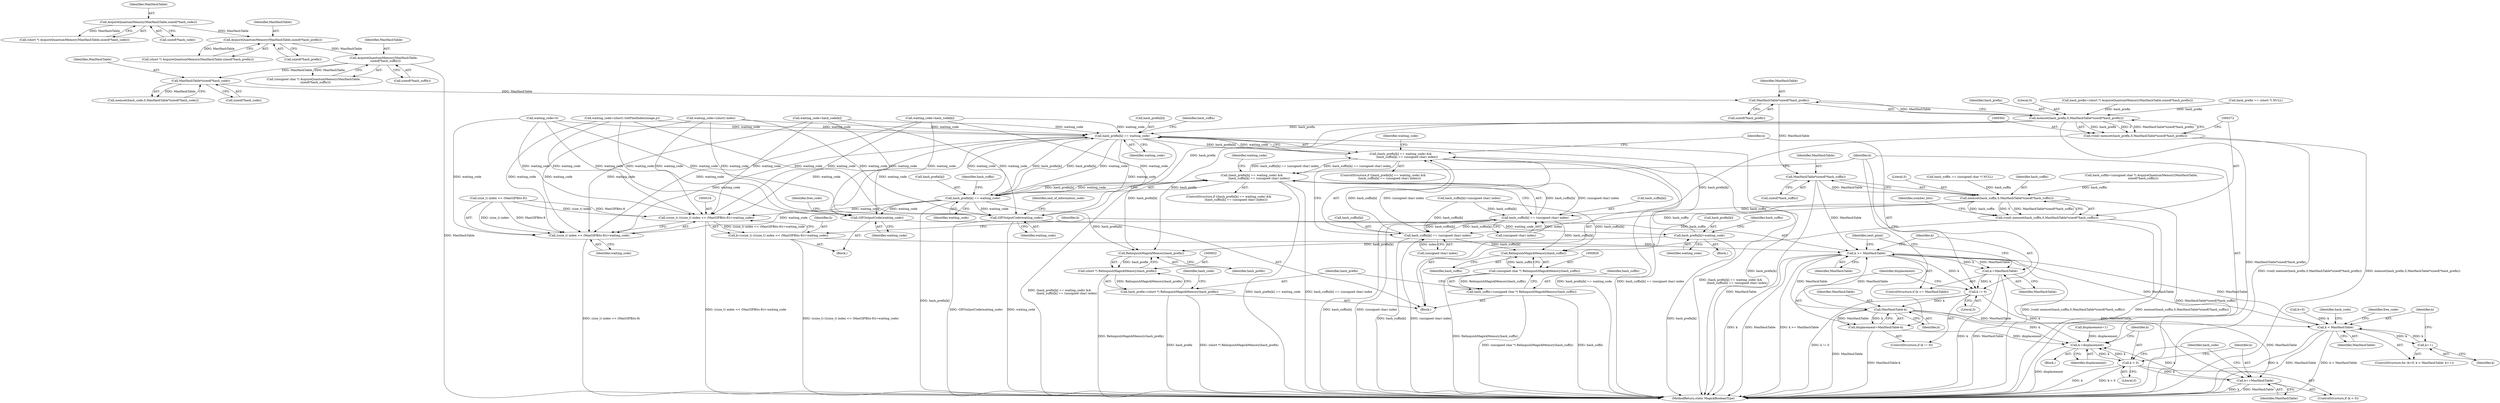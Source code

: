 digraph "0_ImageMagick6_61135001a625364e29bdce83832f043eebde7b5a_0@API" {
"1000366" [label="(Call,MaxHashTable*sizeof(*hash_prefix))"];
"1000356" [label="(Call,MaxHashTable*sizeof(*hash_code))"];
"1000261" [label="(Call,AcquireQuantumMemory(MaxHashTable,\n    sizeof(*hash_suffix)))"];
"1000252" [label="(Call,AcquireQuantumMemory(MaxHashTable,sizeof(*hash_prefix)))"];
"1000243" [label="(Call,AcquireQuantumMemory(MaxHashTable,sizeof(*hash_code)))"];
"1000363" [label="(Call,memset(hash_prefix,0,MaxHashTable*sizeof(*hash_prefix)))"];
"1000361" [label="(Call,(void) memset(hash_prefix,0,MaxHashTable*sizeof(*hash_prefix)))"];
"1000548" [label="(Call,hash_prefix[k] == waiting_code)"];
"1000515" [label="(Call,(ssize_t) (((size_t) index << (MaxGIFBits-8))+waiting_code))"];
"1000513" [label="(Call,k=(ssize_t) (((size_t) index << (MaxGIFBits-8))+waiting_code))"];
"1000527" [label="(Call,k >= MaxHashTable)"];
"1000530" [label="(Call,k-=MaxHashTable)"];
"1000568" [label="(Call,k != 0)"];
"1000573" [label="(Call,MaxHashTable-k)"];
"1000571" [label="(Call,displacement=MaxHashTable-k)"];
"1000578" [label="(Call,k-=displacement)"];
"1000582" [label="(Call,k < 0)"];
"1000585" [label="(Call,k+=MaxHashTable)"];
"1000657" [label="(Call,k < MaxHashTable)"];
"1000660" [label="(Call,k++)"];
"1000517" [label="(Call,((size_t) index << (MaxGIFBits-8))+waiting_code)"];
"1000547" [label="(Call,(hash_prefix[k] == waiting_code) &&\n              (hash_suffix[k] == (unsigned char) index))"];
"1000596" [label="(Call,(hash_prefix[k] == waiting_code) &&\n                (hash_suffix[k] == (unsigned char) index))"];
"1000597" [label="(Call,hash_prefix[k] == waiting_code)"];
"1000624" [label="(Call,GIFOutputCode(waiting_code))"];
"1000639" [label="(Call,hash_prefix[k]=waiting_code)"];
"1000833" [label="(Call,RelinquishMagickMemory(hash_prefix))"];
"1000831" [label="(Call,(short *) RelinquishMagickMemory(hash_prefix))"];
"1000829" [label="(Call,hash_prefix=(short *) RelinquishMagickMemory(hash_prefix))"];
"1000765" [label="(Call,GIFOutputCode(waiting_code))"];
"1000376" [label="(Call,MaxHashTable*sizeof(*hash_suffix))"];
"1000373" [label="(Call,memset(hash_suffix,0,MaxHashTable*sizeof(*hash_suffix)))"];
"1000371" [label="(Call,(void) memset(hash_suffix,0,MaxHashTable*sizeof(*hash_suffix)))"];
"1000553" [label="(Call,hash_suffix[k] == (unsigned char) index)"];
"1000602" [label="(Call,hash_suffix[k] == (unsigned char) index)"];
"1000827" [label="(Call,RelinquishMagickMemory(hash_suffix))"];
"1000825" [label="(Call,(unsigned char *) RelinquishMagickMemory(hash_suffix))"];
"1000823" [label="(Call,hash_suffix=(unsigned char *) RelinquishMagickMemory(hash_suffix))"];
"1000624" [label="(Call,GIFOutputCode(waiting_code))"];
"1000668" [label="(Identifier,free_code)"];
"1000244" [label="(Identifier,MaxHashTable)"];
"1000640" [label="(Call,hash_prefix[k])"];
"1000363" [label="(Call,memset(hash_prefix,0,MaxHashTable*sizeof(*hash_prefix)))"];
"1000570" [label="(Literal,0)"];
"1000549" [label="(Call,hash_prefix[k])"];
"1000572" [label="(Identifier,displacement)"];
"1000497" [label="(Block,)"];
"1000591" [label="(Identifier,hash_code)"];
"1000571" [label="(Call,displacement=MaxHashTable-k)"];
"1000257" [label="(Call,hash_suffix=(unsigned char *) AcquireQuantumMemory(MaxHashTable,\n    sizeof(*hash_suffix)))"];
"1000658" [label="(Identifier,k)"];
"1000280" [label="(Call,hash_prefix == (short *) NULL)"];
"1000513" [label="(Call,k=(ssize_t) (((size_t) index << (MaxGIFBits-8))+waiting_code))"];
"1000378" [label="(Call,sizeof(*hash_suffix))"];
"1000546" [label="(ControlStructure,if ((hash_prefix[k] == waiting_code) &&\n              (hash_suffix[k] == (unsigned char) index)))"];
"1000646" [label="(Identifier,hash_suffix)"];
"1000831" [label="(Call,(short *) RelinquishMagickMemory(hash_prefix))"];
"1000364" [label="(Identifier,hash_prefix)"];
"1000824" [label="(Identifier,hash_suffix)"];
"1000644" [label="(Call,hash_suffix[k]=(unsigned char) index)"];
"1000567" [label="(ControlStructure,if (k != 0))"];
"1000368" [label="(Call,sizeof(*hash_prefix))"];
"1000241" [label="(Call,(short *) AcquireQuantumMemory(MaxHashTable,sizeof(*hash_code)))"];
"1000586" [label="(Identifier,k)"];
"1000610" [label="(Call,waiting_code=hash_code[k])"];
"1000828" [label="(Identifier,hash_suffix)"];
"1000515" [label="(Call,(ssize_t) (((size_t) index << (MaxGIFBits-8))+waiting_code))"];
"1000825" [label="(Call,(unsigned char *) RelinquishMagickMemory(hash_suffix))"];
"1000833" [label="(Call,RelinquishMagickMemory(hash_prefix))"];
"1000579" [label="(Identifier,k)"];
"1000581" [label="(ControlStructure,if (k < 0))"];
"1000424" [label="(Call,waiting_code=0)"];
"1000514" [label="(Identifier,k)"];
"1000578" [label="(Call,k-=displacement)"];
"1000661" [label="(Identifier,k)"];
"1000259" [label="(Call,(unsigned char *) AcquireQuantumMemory(MaxHashTable,\n    sizeof(*hash_suffix)))"];
"1000602" [label="(Call,hash_suffix[k] == (unsigned char) index)"];
"1000555" [label="(Identifier,hash_suffix)"];
"1000375" [label="(Literal,0)"];
"1000261" [label="(Call,AcquireQuantumMemory(MaxHashTable,\n    sizeof(*hash_suffix)))"];
"1000657" [label="(Call,k < MaxHashTable)"];
"1000252" [label="(Call,AcquireQuantumMemory(MaxHashTable,sizeof(*hash_prefix)))"];
"1000366" [label="(Call,MaxHashTable*sizeof(*hash_prefix))"];
"1000557" [label="(Call,(unsigned char) index)"];
"1000376" [label="(Call,MaxHashTable*sizeof(*hash_suffix))"];
"1000532" [label="(Identifier,MaxHashTable)"];
"1000639" [label="(Call,hash_prefix[k]=waiting_code)"];
"1000575" [label="(Identifier,k)"];
"1000768" [label="(Identifier,end_of_information_code)"];
"1000582" [label="(Call,k < 0)"];
"1000827" [label="(Call,RelinquishMagickMemory(hash_suffix))"];
"1000263" [label="(Call,sizeof(*hash_suffix))"];
"1000285" [label="(Call,hash_suffix == (unsigned char *) NULL)"];
"1000823" [label="(Call,hash_suffix=(unsigned char *) RelinquishMagickMemory(hash_suffix))"];
"1000536" [label="(Call,displacement=1)"];
"1000250" [label="(Call,(short *) AcquireQuantumMemory(MaxHashTable,sizeof(*hash_prefix)))"];
"1000569" [label="(Identifier,k)"];
"1000584" [label="(Literal,0)"];
"1000262" [label="(Identifier,MaxHashTable)"];
"1000834" [label="(Identifier,hash_prefix)"];
"1000365" [label="(Literal,0)"];
"1000654" [label="(Call,k=0)"];
"1000373" [label="(Call,memset(hash_suffix,0,MaxHashTable*sizeof(*hash_suffix)))"];
"1000117" [label="(Block,)"];
"1000554" [label="(Call,hash_suffix[k])"];
"1000583" [label="(Identifier,k)"];
"1000353" [label="(Call,memset(hash_code,0,MaxHashTable*sizeof(*hash_code)))"];
"1000553" [label="(Call,hash_suffix[k] == (unsigned char) index)"];
"1000829" [label="(Call,hash_prefix=(short *) RelinquishMagickMemory(hash_prefix))"];
"1000660" [label="(Call,k++)"];
"1000466" [label="(Call,waiting_code=(short) GetPixelIndex(image,p))"];
"1000253" [label="(Identifier,MaxHashTable)"];
"1000374" [label="(Identifier,hash_suffix)"];
"1000552" [label="(Identifier,waiting_code)"];
"1000598" [label="(Call,hash_prefix[k])"];
"1000630" [label="(Block,)"];
"1000254" [label="(Call,sizeof(*hash_prefix))"];
"1000357" [label="(Identifier,MaxHashTable)"];
"1000356" [label="(Call,MaxHashTable*sizeof(*hash_code))"];
"1000577" [label="(Block,)"];
"1000382" [label="(Identifier,number_bits)"];
"1000530" [label="(Call,k-=MaxHashTable)"];
"1000601" [label="(Identifier,waiting_code)"];
"1000580" [label="(Identifier,displacement)"];
"1000371" [label="(Call,(void) memset(hash_suffix,0,MaxHashTable*sizeof(*hash_suffix)))"];
"1000367" [label="(Identifier,MaxHashTable)"];
"1000547" [label="(Call,(hash_prefix[k] == waiting_code) &&\n              (hash_suffix[k] == (unsigned char) index))"];
"1000659" [label="(Identifier,MaxHashTable)"];
"1000766" [label="(Identifier,waiting_code)"];
"1000604" [label="(Identifier,hash_suffix)"];
"1000248" [label="(Call,hash_prefix=(short *) AcquireQuantumMemory(MaxHashTable,sizeof(*hash_prefix)))"];
"1000585" [label="(Call,k+=MaxHashTable)"];
"1000562" [label="(Identifier,waiting_code)"];
"1000849" [label="(MethodReturn,static MagickBooleanType)"];
"1000653" [label="(ControlStructure,for (k=0; k < MaxHashTable; k++))"];
"1000548" [label="(Call,hash_prefix[k] == waiting_code)"];
"1000587" [label="(Identifier,MaxHashTable)"];
"1000664" [label="(Identifier,hash_code)"];
"1000611" [label="(Identifier,waiting_code)"];
"1000243" [label="(Call,AcquireQuantumMemory(MaxHashTable,sizeof(*hash_code)))"];
"1000603" [label="(Call,hash_suffix[k])"];
"1000361" [label="(Call,(void) memset(hash_prefix,0,MaxHashTable*sizeof(*hash_prefix)))"];
"1000529" [label="(Identifier,MaxHashTable)"];
"1000595" [label="(ControlStructure,if ((hash_prefix[k] == waiting_code) &&\n                (hash_suffix[k] == (unsigned char) index)))"];
"1000531" [label="(Identifier,k)"];
"1000681" [label="(Call,waiting_code=(short) index)"];
"1000526" [label="(ControlStructure,if (k >= MaxHashTable))"];
"1000534" [label="(Identifier,next_pixel)"];
"1000528" [label="(Identifier,k)"];
"1000527" [label="(Call,k >= MaxHashTable)"];
"1000596" [label="(Call,(hash_prefix[k] == waiting_code) &&\n                (hash_suffix[k] == (unsigned char) index))"];
"1000525" [label="(Identifier,waiting_code)"];
"1000628" [label="(Identifier,free_code)"];
"1000517" [label="(Call,((size_t) index << (MaxGIFBits-8))+waiting_code)"];
"1000377" [label="(Identifier,MaxHashTable)"];
"1000606" [label="(Call,(unsigned char) index)"];
"1000597" [label="(Call,hash_prefix[k] == waiting_code)"];
"1000573" [label="(Call,MaxHashTable-k)"];
"1000574" [label="(Identifier,MaxHashTable)"];
"1000643" [label="(Identifier,waiting_code)"];
"1000561" [label="(Call,waiting_code=hash_code[k])"];
"1000245" [label="(Call,sizeof(*hash_code))"];
"1000830" [label="(Identifier,hash_prefix)"];
"1000625" [label="(Identifier,waiting_code)"];
"1000836" [label="(Identifier,hash_code)"];
"1000568" [label="(Call,k != 0)"];
"1000765" [label="(Call,GIFOutputCode(waiting_code))"];
"1000358" [label="(Call,sizeof(*hash_code))"];
"1000518" [label="(Call,(size_t) index << (MaxGIFBits-8))"];
"1000366" -> "1000363"  [label="AST: "];
"1000366" -> "1000368"  [label="CFG: "];
"1000367" -> "1000366"  [label="AST: "];
"1000368" -> "1000366"  [label="AST: "];
"1000363" -> "1000366"  [label="CFG: "];
"1000366" -> "1000363"  [label="DDG: MaxHashTable"];
"1000356" -> "1000366"  [label="DDG: MaxHashTable"];
"1000366" -> "1000376"  [label="DDG: MaxHashTable"];
"1000356" -> "1000353"  [label="AST: "];
"1000356" -> "1000358"  [label="CFG: "];
"1000357" -> "1000356"  [label="AST: "];
"1000358" -> "1000356"  [label="AST: "];
"1000353" -> "1000356"  [label="CFG: "];
"1000356" -> "1000353"  [label="DDG: MaxHashTable"];
"1000261" -> "1000356"  [label="DDG: MaxHashTable"];
"1000261" -> "1000259"  [label="AST: "];
"1000261" -> "1000263"  [label="CFG: "];
"1000262" -> "1000261"  [label="AST: "];
"1000263" -> "1000261"  [label="AST: "];
"1000259" -> "1000261"  [label="CFG: "];
"1000261" -> "1000849"  [label="DDG: MaxHashTable"];
"1000261" -> "1000259"  [label="DDG: MaxHashTable"];
"1000252" -> "1000261"  [label="DDG: MaxHashTable"];
"1000252" -> "1000250"  [label="AST: "];
"1000252" -> "1000254"  [label="CFG: "];
"1000253" -> "1000252"  [label="AST: "];
"1000254" -> "1000252"  [label="AST: "];
"1000250" -> "1000252"  [label="CFG: "];
"1000252" -> "1000250"  [label="DDG: MaxHashTable"];
"1000243" -> "1000252"  [label="DDG: MaxHashTable"];
"1000243" -> "1000241"  [label="AST: "];
"1000243" -> "1000245"  [label="CFG: "];
"1000244" -> "1000243"  [label="AST: "];
"1000245" -> "1000243"  [label="AST: "];
"1000241" -> "1000243"  [label="CFG: "];
"1000243" -> "1000241"  [label="DDG: MaxHashTable"];
"1000363" -> "1000361"  [label="AST: "];
"1000364" -> "1000363"  [label="AST: "];
"1000365" -> "1000363"  [label="AST: "];
"1000361" -> "1000363"  [label="CFG: "];
"1000363" -> "1000849"  [label="DDG: MaxHashTable*sizeof(*hash_prefix)"];
"1000363" -> "1000361"  [label="DDG: hash_prefix"];
"1000363" -> "1000361"  [label="DDG: 0"];
"1000363" -> "1000361"  [label="DDG: MaxHashTable*sizeof(*hash_prefix)"];
"1000280" -> "1000363"  [label="DDG: hash_prefix"];
"1000248" -> "1000363"  [label="DDG: hash_prefix"];
"1000363" -> "1000548"  [label="DDG: hash_prefix"];
"1000363" -> "1000597"  [label="DDG: hash_prefix"];
"1000363" -> "1000833"  [label="DDG: hash_prefix"];
"1000361" -> "1000117"  [label="AST: "];
"1000362" -> "1000361"  [label="AST: "];
"1000372" -> "1000361"  [label="CFG: "];
"1000361" -> "1000849"  [label="DDG: (void) memset(hash_prefix,0,MaxHashTable*sizeof(*hash_prefix))"];
"1000361" -> "1000849"  [label="DDG: memset(hash_prefix,0,MaxHashTable*sizeof(*hash_prefix))"];
"1000548" -> "1000547"  [label="AST: "];
"1000548" -> "1000552"  [label="CFG: "];
"1000549" -> "1000548"  [label="AST: "];
"1000552" -> "1000548"  [label="AST: "];
"1000555" -> "1000548"  [label="CFG: "];
"1000547" -> "1000548"  [label="CFG: "];
"1000548" -> "1000849"  [label="DDG: hash_prefix[k]"];
"1000548" -> "1000515"  [label="DDG: waiting_code"];
"1000548" -> "1000517"  [label="DDG: waiting_code"];
"1000548" -> "1000547"  [label="DDG: hash_prefix[k]"];
"1000548" -> "1000547"  [label="DDG: waiting_code"];
"1000639" -> "1000548"  [label="DDG: hash_prefix[k]"];
"1000597" -> "1000548"  [label="DDG: hash_prefix[k]"];
"1000597" -> "1000548"  [label="DDG: waiting_code"];
"1000681" -> "1000548"  [label="DDG: waiting_code"];
"1000561" -> "1000548"  [label="DDG: waiting_code"];
"1000466" -> "1000548"  [label="DDG: waiting_code"];
"1000610" -> "1000548"  [label="DDG: waiting_code"];
"1000424" -> "1000548"  [label="DDG: waiting_code"];
"1000548" -> "1000597"  [label="DDG: hash_prefix[k]"];
"1000548" -> "1000597"  [label="DDG: waiting_code"];
"1000548" -> "1000624"  [label="DDG: waiting_code"];
"1000548" -> "1000765"  [label="DDG: waiting_code"];
"1000548" -> "1000833"  [label="DDG: hash_prefix[k]"];
"1000515" -> "1000513"  [label="AST: "];
"1000515" -> "1000517"  [label="CFG: "];
"1000516" -> "1000515"  [label="AST: "];
"1000517" -> "1000515"  [label="AST: "];
"1000513" -> "1000515"  [label="CFG: "];
"1000515" -> "1000849"  [label="DDG: ((size_t) index << (MaxGIFBits-8))+waiting_code"];
"1000515" -> "1000513"  [label="DDG: ((size_t) index << (MaxGIFBits-8))+waiting_code"];
"1000518" -> "1000515"  [label="DDG: (size_t) index"];
"1000518" -> "1000515"  [label="DDG: MaxGIFBits-8"];
"1000681" -> "1000515"  [label="DDG: waiting_code"];
"1000561" -> "1000515"  [label="DDG: waiting_code"];
"1000466" -> "1000515"  [label="DDG: waiting_code"];
"1000610" -> "1000515"  [label="DDG: waiting_code"];
"1000424" -> "1000515"  [label="DDG: waiting_code"];
"1000597" -> "1000515"  [label="DDG: waiting_code"];
"1000513" -> "1000497"  [label="AST: "];
"1000514" -> "1000513"  [label="AST: "];
"1000528" -> "1000513"  [label="CFG: "];
"1000513" -> "1000849"  [label="DDG: (ssize_t) (((size_t) index << (MaxGIFBits-8))+waiting_code)"];
"1000513" -> "1000527"  [label="DDG: k"];
"1000527" -> "1000526"  [label="AST: "];
"1000527" -> "1000529"  [label="CFG: "];
"1000528" -> "1000527"  [label="AST: "];
"1000529" -> "1000527"  [label="AST: "];
"1000531" -> "1000527"  [label="CFG: "];
"1000534" -> "1000527"  [label="CFG: "];
"1000527" -> "1000849"  [label="DDG: k"];
"1000527" -> "1000849"  [label="DDG: MaxHashTable"];
"1000527" -> "1000849"  [label="DDG: k >= MaxHashTable"];
"1000376" -> "1000527"  [label="DDG: MaxHashTable"];
"1000573" -> "1000527"  [label="DDG: MaxHashTable"];
"1000657" -> "1000527"  [label="DDG: MaxHashTable"];
"1000527" -> "1000530"  [label="DDG: MaxHashTable"];
"1000527" -> "1000530"  [label="DDG: k"];
"1000527" -> "1000568"  [label="DDG: k"];
"1000527" -> "1000573"  [label="DDG: MaxHashTable"];
"1000527" -> "1000585"  [label="DDG: MaxHashTable"];
"1000527" -> "1000657"  [label="DDG: MaxHashTable"];
"1000530" -> "1000526"  [label="AST: "];
"1000530" -> "1000532"  [label="CFG: "];
"1000531" -> "1000530"  [label="AST: "];
"1000532" -> "1000530"  [label="AST: "];
"1000534" -> "1000530"  [label="CFG: "];
"1000530" -> "1000849"  [label="DDG: k"];
"1000530" -> "1000849"  [label="DDG: MaxHashTable"];
"1000530" -> "1000568"  [label="DDG: k"];
"1000568" -> "1000567"  [label="AST: "];
"1000568" -> "1000570"  [label="CFG: "];
"1000569" -> "1000568"  [label="AST: "];
"1000570" -> "1000568"  [label="AST: "];
"1000572" -> "1000568"  [label="CFG: "];
"1000579" -> "1000568"  [label="CFG: "];
"1000568" -> "1000849"  [label="DDG: k != 0"];
"1000568" -> "1000573"  [label="DDG: k"];
"1000568" -> "1000578"  [label="DDG: k"];
"1000573" -> "1000571"  [label="AST: "];
"1000573" -> "1000575"  [label="CFG: "];
"1000574" -> "1000573"  [label="AST: "];
"1000575" -> "1000573"  [label="AST: "];
"1000571" -> "1000573"  [label="CFG: "];
"1000573" -> "1000849"  [label="DDG: MaxHashTable"];
"1000573" -> "1000571"  [label="DDG: MaxHashTable"];
"1000573" -> "1000571"  [label="DDG: k"];
"1000573" -> "1000578"  [label="DDG: k"];
"1000573" -> "1000585"  [label="DDG: MaxHashTable"];
"1000573" -> "1000657"  [label="DDG: MaxHashTable"];
"1000571" -> "1000567"  [label="AST: "];
"1000572" -> "1000571"  [label="AST: "];
"1000579" -> "1000571"  [label="CFG: "];
"1000571" -> "1000849"  [label="DDG: MaxHashTable-k"];
"1000571" -> "1000578"  [label="DDG: displacement"];
"1000578" -> "1000577"  [label="AST: "];
"1000578" -> "1000580"  [label="CFG: "];
"1000579" -> "1000578"  [label="AST: "];
"1000580" -> "1000578"  [label="AST: "];
"1000583" -> "1000578"  [label="CFG: "];
"1000578" -> "1000849"  [label="DDG: displacement"];
"1000536" -> "1000578"  [label="DDG: displacement"];
"1000582" -> "1000578"  [label="DDG: k"];
"1000585" -> "1000578"  [label="DDG: k"];
"1000578" -> "1000582"  [label="DDG: k"];
"1000582" -> "1000581"  [label="AST: "];
"1000582" -> "1000584"  [label="CFG: "];
"1000583" -> "1000582"  [label="AST: "];
"1000584" -> "1000582"  [label="AST: "];
"1000586" -> "1000582"  [label="CFG: "];
"1000591" -> "1000582"  [label="CFG: "];
"1000582" -> "1000849"  [label="DDG: k"];
"1000582" -> "1000849"  [label="DDG: k < 0"];
"1000582" -> "1000585"  [label="DDG: k"];
"1000585" -> "1000581"  [label="AST: "];
"1000585" -> "1000587"  [label="CFG: "];
"1000586" -> "1000585"  [label="AST: "];
"1000587" -> "1000585"  [label="AST: "];
"1000591" -> "1000585"  [label="CFG: "];
"1000585" -> "1000849"  [label="DDG: k"];
"1000585" -> "1000849"  [label="DDG: MaxHashTable"];
"1000657" -> "1000653"  [label="AST: "];
"1000657" -> "1000659"  [label="CFG: "];
"1000658" -> "1000657"  [label="AST: "];
"1000659" -> "1000657"  [label="AST: "];
"1000664" -> "1000657"  [label="CFG: "];
"1000668" -> "1000657"  [label="CFG: "];
"1000657" -> "1000849"  [label="DDG: k"];
"1000657" -> "1000849"  [label="DDG: MaxHashTable"];
"1000657" -> "1000849"  [label="DDG: k < MaxHashTable"];
"1000654" -> "1000657"  [label="DDG: k"];
"1000660" -> "1000657"  [label="DDG: k"];
"1000657" -> "1000660"  [label="DDG: k"];
"1000660" -> "1000653"  [label="AST: "];
"1000660" -> "1000661"  [label="CFG: "];
"1000661" -> "1000660"  [label="AST: "];
"1000658" -> "1000660"  [label="CFG: "];
"1000517" -> "1000525"  [label="CFG: "];
"1000518" -> "1000517"  [label="AST: "];
"1000525" -> "1000517"  [label="AST: "];
"1000517" -> "1000849"  [label="DDG: (size_t) index << (MaxGIFBits-8)"];
"1000518" -> "1000517"  [label="DDG: (size_t) index"];
"1000518" -> "1000517"  [label="DDG: MaxGIFBits-8"];
"1000681" -> "1000517"  [label="DDG: waiting_code"];
"1000561" -> "1000517"  [label="DDG: waiting_code"];
"1000466" -> "1000517"  [label="DDG: waiting_code"];
"1000610" -> "1000517"  [label="DDG: waiting_code"];
"1000424" -> "1000517"  [label="DDG: waiting_code"];
"1000597" -> "1000517"  [label="DDG: waiting_code"];
"1000547" -> "1000546"  [label="AST: "];
"1000547" -> "1000553"  [label="CFG: "];
"1000553" -> "1000547"  [label="AST: "];
"1000562" -> "1000547"  [label="CFG: "];
"1000569" -> "1000547"  [label="CFG: "];
"1000547" -> "1000849"  [label="DDG: hash_prefix[k] == waiting_code"];
"1000547" -> "1000849"  [label="DDG: hash_suffix[k] == (unsigned char) index"];
"1000547" -> "1000849"  [label="DDG: (hash_prefix[k] == waiting_code) &&\n              (hash_suffix[k] == (unsigned char) index)"];
"1000596" -> "1000547"  [label="DDG: hash_suffix[k] == (unsigned char) index"];
"1000553" -> "1000547"  [label="DDG: hash_suffix[k]"];
"1000553" -> "1000547"  [label="DDG: (unsigned char) index"];
"1000547" -> "1000596"  [label="DDG: hash_suffix[k] == (unsigned char) index"];
"1000596" -> "1000595"  [label="AST: "];
"1000596" -> "1000597"  [label="CFG: "];
"1000596" -> "1000602"  [label="CFG: "];
"1000597" -> "1000596"  [label="AST: "];
"1000602" -> "1000596"  [label="AST: "];
"1000579" -> "1000596"  [label="CFG: "];
"1000611" -> "1000596"  [label="CFG: "];
"1000596" -> "1000849"  [label="DDG: hash_prefix[k] == waiting_code"];
"1000596" -> "1000849"  [label="DDG: hash_suffix[k] == (unsigned char) index"];
"1000596" -> "1000849"  [label="DDG: (hash_prefix[k] == waiting_code) &&\n                (hash_suffix[k] == (unsigned char) index)"];
"1000597" -> "1000596"  [label="DDG: hash_prefix[k]"];
"1000597" -> "1000596"  [label="DDG: waiting_code"];
"1000602" -> "1000596"  [label="DDG: hash_suffix[k]"];
"1000602" -> "1000596"  [label="DDG: (unsigned char) index"];
"1000597" -> "1000601"  [label="CFG: "];
"1000598" -> "1000597"  [label="AST: "];
"1000601" -> "1000597"  [label="AST: "];
"1000604" -> "1000597"  [label="CFG: "];
"1000597" -> "1000849"  [label="DDG: hash_prefix[k]"];
"1000597" -> "1000624"  [label="DDG: waiting_code"];
"1000597" -> "1000765"  [label="DDG: waiting_code"];
"1000597" -> "1000833"  [label="DDG: hash_prefix[k]"];
"1000624" -> "1000497"  [label="AST: "];
"1000624" -> "1000625"  [label="CFG: "];
"1000625" -> "1000624"  [label="AST: "];
"1000628" -> "1000624"  [label="CFG: "];
"1000610" -> "1000624"  [label="DDG: waiting_code"];
"1000681" -> "1000624"  [label="DDG: waiting_code"];
"1000561" -> "1000624"  [label="DDG: waiting_code"];
"1000466" -> "1000624"  [label="DDG: waiting_code"];
"1000424" -> "1000624"  [label="DDG: waiting_code"];
"1000624" -> "1000639"  [label="DDG: waiting_code"];
"1000639" -> "1000630"  [label="AST: "];
"1000639" -> "1000643"  [label="CFG: "];
"1000640" -> "1000639"  [label="AST: "];
"1000643" -> "1000639"  [label="AST: "];
"1000646" -> "1000639"  [label="CFG: "];
"1000639" -> "1000849"  [label="DDG: hash_prefix[k]"];
"1000639" -> "1000833"  [label="DDG: hash_prefix[k]"];
"1000833" -> "1000831"  [label="AST: "];
"1000833" -> "1000834"  [label="CFG: "];
"1000834" -> "1000833"  [label="AST: "];
"1000831" -> "1000833"  [label="CFG: "];
"1000833" -> "1000831"  [label="DDG: hash_prefix"];
"1000831" -> "1000829"  [label="AST: "];
"1000832" -> "1000831"  [label="AST: "];
"1000829" -> "1000831"  [label="CFG: "];
"1000831" -> "1000849"  [label="DDG: RelinquishMagickMemory(hash_prefix)"];
"1000831" -> "1000829"  [label="DDG: RelinquishMagickMemory(hash_prefix)"];
"1000829" -> "1000117"  [label="AST: "];
"1000830" -> "1000829"  [label="AST: "];
"1000836" -> "1000829"  [label="CFG: "];
"1000829" -> "1000849"  [label="DDG: hash_prefix"];
"1000829" -> "1000849"  [label="DDG: (short *) RelinquishMagickMemory(hash_prefix)"];
"1000765" -> "1000117"  [label="AST: "];
"1000765" -> "1000766"  [label="CFG: "];
"1000766" -> "1000765"  [label="AST: "];
"1000768" -> "1000765"  [label="CFG: "];
"1000765" -> "1000849"  [label="DDG: waiting_code"];
"1000765" -> "1000849"  [label="DDG: GIFOutputCode(waiting_code)"];
"1000681" -> "1000765"  [label="DDG: waiting_code"];
"1000561" -> "1000765"  [label="DDG: waiting_code"];
"1000466" -> "1000765"  [label="DDG: waiting_code"];
"1000610" -> "1000765"  [label="DDG: waiting_code"];
"1000424" -> "1000765"  [label="DDG: waiting_code"];
"1000376" -> "1000373"  [label="AST: "];
"1000376" -> "1000378"  [label="CFG: "];
"1000377" -> "1000376"  [label="AST: "];
"1000378" -> "1000376"  [label="AST: "];
"1000373" -> "1000376"  [label="CFG: "];
"1000376" -> "1000849"  [label="DDG: MaxHashTable"];
"1000376" -> "1000373"  [label="DDG: MaxHashTable"];
"1000373" -> "1000371"  [label="AST: "];
"1000374" -> "1000373"  [label="AST: "];
"1000375" -> "1000373"  [label="AST: "];
"1000371" -> "1000373"  [label="CFG: "];
"1000373" -> "1000849"  [label="DDG: MaxHashTable*sizeof(*hash_suffix)"];
"1000373" -> "1000371"  [label="DDG: hash_suffix"];
"1000373" -> "1000371"  [label="DDG: 0"];
"1000373" -> "1000371"  [label="DDG: MaxHashTable*sizeof(*hash_suffix)"];
"1000285" -> "1000373"  [label="DDG: hash_suffix"];
"1000257" -> "1000373"  [label="DDG: hash_suffix"];
"1000373" -> "1000553"  [label="DDG: hash_suffix"];
"1000373" -> "1000602"  [label="DDG: hash_suffix"];
"1000373" -> "1000827"  [label="DDG: hash_suffix"];
"1000371" -> "1000117"  [label="AST: "];
"1000372" -> "1000371"  [label="AST: "];
"1000382" -> "1000371"  [label="CFG: "];
"1000371" -> "1000849"  [label="DDG: memset(hash_suffix,0,MaxHashTable*sizeof(*hash_suffix))"];
"1000371" -> "1000849"  [label="DDG: (void) memset(hash_suffix,0,MaxHashTable*sizeof(*hash_suffix))"];
"1000553" -> "1000557"  [label="CFG: "];
"1000554" -> "1000553"  [label="AST: "];
"1000557" -> "1000553"  [label="AST: "];
"1000553" -> "1000849"  [label="DDG: hash_suffix[k]"];
"1000553" -> "1000849"  [label="DDG: (unsigned char) index"];
"1000644" -> "1000553"  [label="DDG: hash_suffix[k]"];
"1000602" -> "1000553"  [label="DDG: hash_suffix[k]"];
"1000557" -> "1000553"  [label="DDG: index"];
"1000553" -> "1000602"  [label="DDG: hash_suffix[k]"];
"1000553" -> "1000827"  [label="DDG: hash_suffix[k]"];
"1000602" -> "1000606"  [label="CFG: "];
"1000603" -> "1000602"  [label="AST: "];
"1000606" -> "1000602"  [label="AST: "];
"1000602" -> "1000849"  [label="DDG: hash_suffix[k]"];
"1000602" -> "1000849"  [label="DDG: (unsigned char) index"];
"1000644" -> "1000602"  [label="DDG: hash_suffix[k]"];
"1000606" -> "1000602"  [label="DDG: index"];
"1000602" -> "1000827"  [label="DDG: hash_suffix[k]"];
"1000827" -> "1000825"  [label="AST: "];
"1000827" -> "1000828"  [label="CFG: "];
"1000828" -> "1000827"  [label="AST: "];
"1000825" -> "1000827"  [label="CFG: "];
"1000827" -> "1000825"  [label="DDG: hash_suffix"];
"1000644" -> "1000827"  [label="DDG: hash_suffix[k]"];
"1000825" -> "1000823"  [label="AST: "];
"1000826" -> "1000825"  [label="AST: "];
"1000823" -> "1000825"  [label="CFG: "];
"1000825" -> "1000849"  [label="DDG: RelinquishMagickMemory(hash_suffix)"];
"1000825" -> "1000823"  [label="DDG: RelinquishMagickMemory(hash_suffix)"];
"1000823" -> "1000117"  [label="AST: "];
"1000824" -> "1000823"  [label="AST: "];
"1000830" -> "1000823"  [label="CFG: "];
"1000823" -> "1000849"  [label="DDG: hash_suffix"];
"1000823" -> "1000849"  [label="DDG: (unsigned char *) RelinquishMagickMemory(hash_suffix)"];
}
